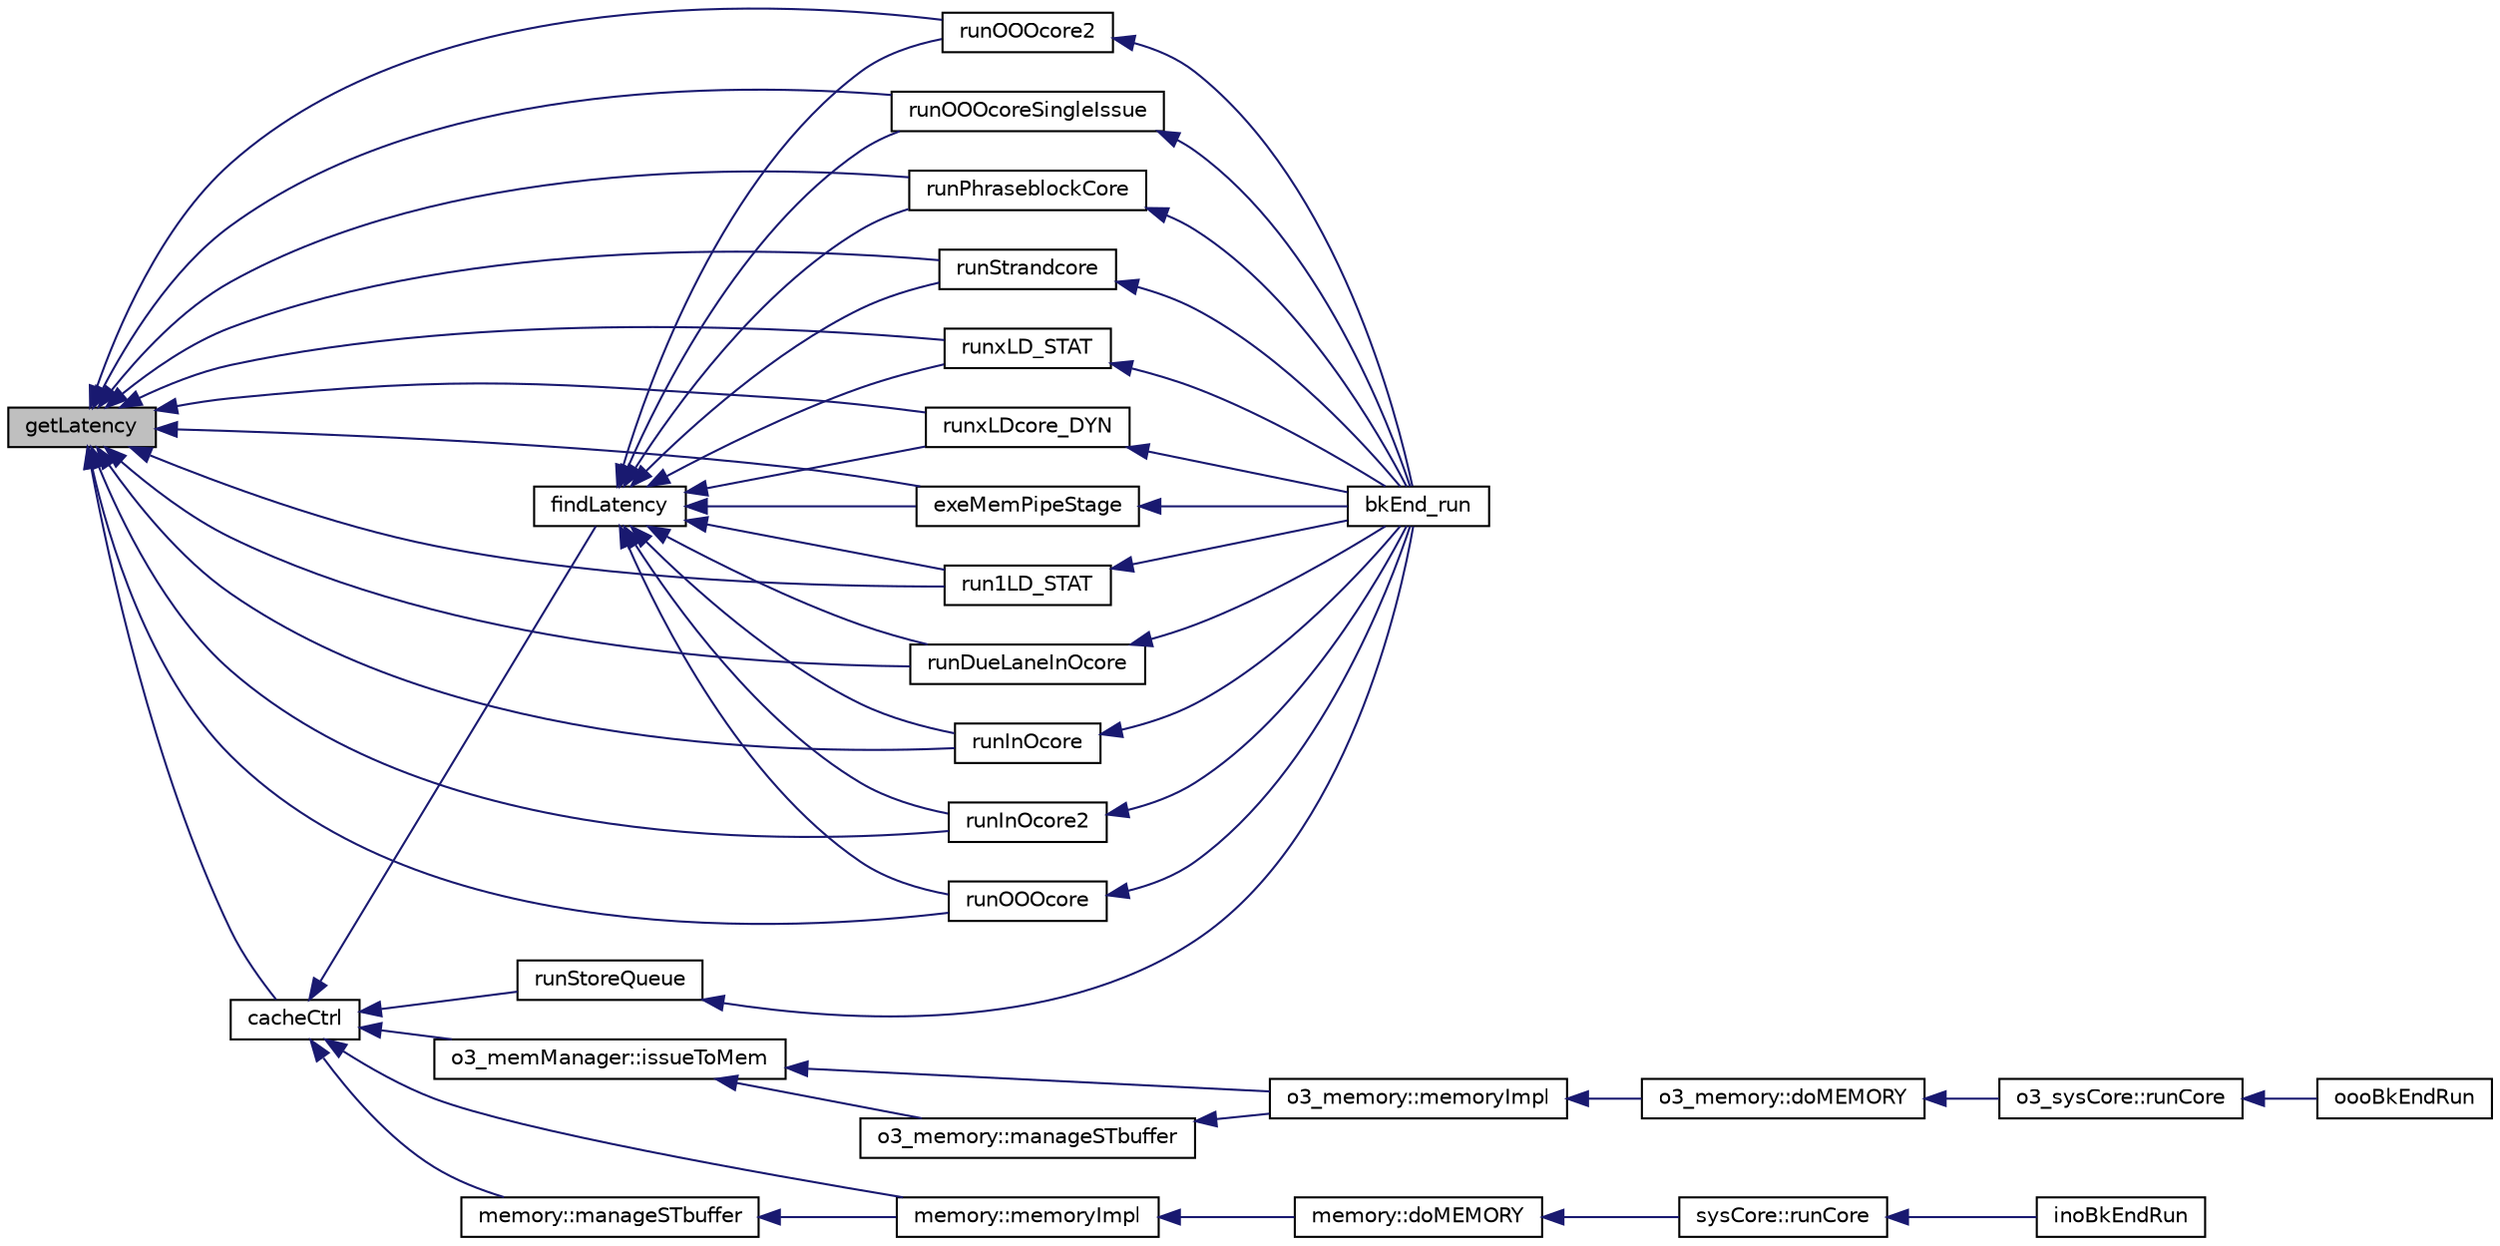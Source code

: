 digraph G
{
  edge [fontname="Helvetica",fontsize="10",labelfontname="Helvetica",labelfontsize="10"];
  node [fontname="Helvetica",fontsize="10",shape=record];
  rankdir=LR;
  Node1 [label="getLatency",height=0.2,width=0.4,color="black", fillcolor="grey75", style="filled" fontcolor="black"];
  Node1 -> Node2 [dir=back,color="midnightblue",fontsize="10",style="solid"];
  Node2 [label="cacheCtrl",height=0.2,width=0.4,color="black", fillcolor="white", style="filled",URL="$cacheCtrl_8h.html#a647b95d4a9cb0f09d95d2adfaf25e1d7"];
  Node2 -> Node3 [dir=back,color="midnightblue",fontsize="10",style="solid"];
  Node3 [label="findLatency",height=0.2,width=0.4,color="black", fillcolor="white", style="filled",URL="$bkEnd_8cpp.html#a425e040d7cdd063c48e543f19d61d29e"];
  Node3 -> Node4 [dir=back,color="midnightblue",fontsize="10",style="solid"];
  Node4 [label="exeMemPipeStage",height=0.2,width=0.4,color="black", fillcolor="white", style="filled",URL="$bkEnd_8cpp.html#a184a478d12000544a380c7aa50a9894d"];
  Node4 -> Node5 [dir=back,color="midnightblue",fontsize="10",style="solid"];
  Node5 [label="bkEnd_run",height=0.2,width=0.4,color="black", fillcolor="white", style="filled",URL="$bkEnd_8h.html#a0de885ce07273f37e162ecb0e63ec95d"];
  Node3 -> Node6 [dir=back,color="midnightblue",fontsize="10",style="solid"];
  Node6 [label="run1LD_STAT",height=0.2,width=0.4,color="black", fillcolor="white", style="filled",URL="$bkEnd_8cpp.html#a97c39e40275c8b88452f484247c641e6"];
  Node6 -> Node5 [dir=back,color="midnightblue",fontsize="10",style="solid"];
  Node3 -> Node7 [dir=back,color="midnightblue",fontsize="10",style="solid"];
  Node7 [label="runDueLaneInOcore",height=0.2,width=0.4,color="black", fillcolor="white", style="filled",URL="$bkEnd_8cpp.html#ace2244168da67b24c25de5eeb8e324e7"];
  Node7 -> Node5 [dir=back,color="midnightblue",fontsize="10",style="solid"];
  Node3 -> Node8 [dir=back,color="midnightblue",fontsize="10",style="solid"];
  Node8 [label="runInOcore",height=0.2,width=0.4,color="black", fillcolor="white", style="filled",URL="$bkEnd_8cpp.html#a08f23b53db9ac916db6ee3b82c8a80a9"];
  Node8 -> Node5 [dir=back,color="midnightblue",fontsize="10",style="solid"];
  Node3 -> Node9 [dir=back,color="midnightblue",fontsize="10",style="solid"];
  Node9 [label="runInOcore2",height=0.2,width=0.4,color="black", fillcolor="white", style="filled",URL="$bkEnd_8cpp.html#ac12de6e25fc3f32a278fbc174b77bcf8"];
  Node9 -> Node5 [dir=back,color="midnightblue",fontsize="10",style="solid"];
  Node3 -> Node10 [dir=back,color="midnightblue",fontsize="10",style="solid"];
  Node10 [label="runOOOcore",height=0.2,width=0.4,color="black", fillcolor="white", style="filled",URL="$bkEnd_8cpp.html#a0048e706dd30cad67418041c870d1850"];
  Node10 -> Node5 [dir=back,color="midnightblue",fontsize="10",style="solid"];
  Node3 -> Node11 [dir=back,color="midnightblue",fontsize="10",style="solid"];
  Node11 [label="runOOOcore2",height=0.2,width=0.4,color="black", fillcolor="white", style="filled",URL="$bkEnd_8cpp.html#a1e86a57f718ccc5c785cb2f69e4eb150"];
  Node11 -> Node5 [dir=back,color="midnightblue",fontsize="10",style="solid"];
  Node3 -> Node12 [dir=back,color="midnightblue",fontsize="10",style="solid"];
  Node12 [label="runOOOcoreSingleIssue",height=0.2,width=0.4,color="black", fillcolor="white", style="filled",URL="$bkEnd_8cpp.html#a10447d26aeb9ab403590f64c71683174"];
  Node12 -> Node5 [dir=back,color="midnightblue",fontsize="10",style="solid"];
  Node3 -> Node13 [dir=back,color="midnightblue",fontsize="10",style="solid"];
  Node13 [label="runPhraseblockCore",height=0.2,width=0.4,color="black", fillcolor="white", style="filled",URL="$bkEnd_8cpp.html#a6ce7251cbd93290a7c6774649b96b166"];
  Node13 -> Node5 [dir=back,color="midnightblue",fontsize="10",style="solid"];
  Node3 -> Node14 [dir=back,color="midnightblue",fontsize="10",style="solid"];
  Node14 [label="runStrandcore",height=0.2,width=0.4,color="black", fillcolor="white", style="filled",URL="$bkEnd_8cpp.html#a72051851d4c12247aaab4ed481b9c2d1"];
  Node14 -> Node5 [dir=back,color="midnightblue",fontsize="10",style="solid"];
  Node3 -> Node15 [dir=back,color="midnightblue",fontsize="10",style="solid"];
  Node15 [label="runxLD_STAT",height=0.2,width=0.4,color="black", fillcolor="white", style="filled",URL="$bkEnd_8cpp.html#a63d6bd6a56d403ccb003d08d98681a3b"];
  Node15 -> Node5 [dir=back,color="midnightblue",fontsize="10",style="solid"];
  Node3 -> Node16 [dir=back,color="midnightblue",fontsize="10",style="solid"];
  Node16 [label="runxLDcore_DYN",height=0.2,width=0.4,color="black", fillcolor="white", style="filled",URL="$bkEnd_8cpp.html#a00dd14f5dbcba28599ade0a3d5c47091"];
  Node16 -> Node5 [dir=back,color="midnightblue",fontsize="10",style="solid"];
  Node2 -> Node17 [dir=back,color="midnightblue",fontsize="10",style="solid"];
  Node17 [label="o3_memManager::issueToMem",height=0.2,width=0.4,color="black", fillcolor="white", style="filled",URL="$classo3__memManager.html#a9e44a6173a6b099fa6e7644960aac5cf"];
  Node17 -> Node18 [dir=back,color="midnightblue",fontsize="10",style="solid"];
  Node18 [label="o3_memory::manageSTbuffer",height=0.2,width=0.4,color="black", fillcolor="white", style="filled",URL="$classo3__memory.html#a91a7367c72346b355709afddef9296bf"];
  Node18 -> Node19 [dir=back,color="midnightblue",fontsize="10",style="solid"];
  Node19 [label="o3_memory::memoryImpl",height=0.2,width=0.4,color="black", fillcolor="white", style="filled",URL="$classo3__memory.html#ad44b31e95afd6e63f85401be8e58318d"];
  Node19 -> Node20 [dir=back,color="midnightblue",fontsize="10",style="solid"];
  Node20 [label="o3_memory::doMEMORY",height=0.2,width=0.4,color="black", fillcolor="white", style="filled",URL="$classo3__memory.html#a14fb30065edbb1758d0e4c9ac3f92433"];
  Node20 -> Node21 [dir=back,color="midnightblue",fontsize="10",style="solid"];
  Node21 [label="o3_sysCore::runCore",height=0.2,width=0.4,color="black", fillcolor="white", style="filled",URL="$classo3__sysCore.html#ab97edaa7f8ea74d7315b71d7d03a736c"];
  Node21 -> Node22 [dir=back,color="midnightblue",fontsize="10",style="solid"];
  Node22 [label="oooBkEndRun",height=0.2,width=0.4,color="black", fillcolor="white", style="filled",URL="$oooBkEnd_8h.html#aaa2cf7fe88073cf54894d48f17271d93"];
  Node17 -> Node19 [dir=back,color="midnightblue",fontsize="10",style="solid"];
  Node2 -> Node23 [dir=back,color="midnightblue",fontsize="10",style="solid"];
  Node23 [label="memory::manageSTbuffer",height=0.2,width=0.4,color="black", fillcolor="white", style="filled",URL="$classmemory.html#a43b452151bf034cd654a711b21078097"];
  Node23 -> Node24 [dir=back,color="midnightblue",fontsize="10",style="solid"];
  Node24 [label="memory::memoryImpl",height=0.2,width=0.4,color="black", fillcolor="white", style="filled",URL="$classmemory.html#a3c2b4025c057acb762cc6630f324d3dc"];
  Node24 -> Node25 [dir=back,color="midnightblue",fontsize="10",style="solid"];
  Node25 [label="memory::doMEMORY",height=0.2,width=0.4,color="black", fillcolor="white", style="filled",URL="$classmemory.html#ae667b5ac087faff10a52913146d6b627"];
  Node25 -> Node26 [dir=back,color="midnightblue",fontsize="10",style="solid"];
  Node26 [label="sysCore::runCore",height=0.2,width=0.4,color="black", fillcolor="white", style="filled",URL="$classsysCore.html#a329e1539dcc7da668fb0d6237368922f"];
  Node26 -> Node27 [dir=back,color="midnightblue",fontsize="10",style="solid"];
  Node27 [label="inoBkEndRun",height=0.2,width=0.4,color="black", fillcolor="white", style="filled",URL="$inoBkEnd_8h.html#a7f7897adf2514facd31db95c4b90314d"];
  Node2 -> Node24 [dir=back,color="midnightblue",fontsize="10",style="solid"];
  Node2 -> Node28 [dir=back,color="midnightblue",fontsize="10",style="solid"];
  Node28 [label="runStoreQueue",height=0.2,width=0.4,color="black", fillcolor="white", style="filled",URL="$bkEnd_8cpp.html#aeb3bb6faa3048d5856d06e6205cc3248"];
  Node28 -> Node5 [dir=back,color="midnightblue",fontsize="10",style="solid"];
  Node1 -> Node4 [dir=back,color="midnightblue",fontsize="10",style="solid"];
  Node1 -> Node6 [dir=back,color="midnightblue",fontsize="10",style="solid"];
  Node1 -> Node7 [dir=back,color="midnightblue",fontsize="10",style="solid"];
  Node1 -> Node8 [dir=back,color="midnightblue",fontsize="10",style="solid"];
  Node1 -> Node9 [dir=back,color="midnightblue",fontsize="10",style="solid"];
  Node1 -> Node10 [dir=back,color="midnightblue",fontsize="10",style="solid"];
  Node1 -> Node11 [dir=back,color="midnightblue",fontsize="10",style="solid"];
  Node1 -> Node12 [dir=back,color="midnightblue",fontsize="10",style="solid"];
  Node1 -> Node13 [dir=back,color="midnightblue",fontsize="10",style="solid"];
  Node1 -> Node14 [dir=back,color="midnightblue",fontsize="10",style="solid"];
  Node1 -> Node15 [dir=back,color="midnightblue",fontsize="10",style="solid"];
  Node1 -> Node16 [dir=back,color="midnightblue",fontsize="10",style="solid"];
}
